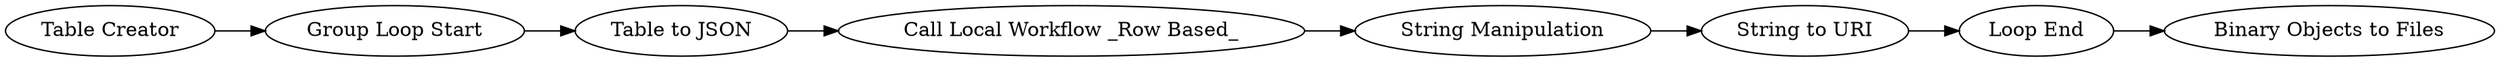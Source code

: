 digraph {
	44 -> 47
	41 -> 39
	43 -> 41
	39 -> 45
	46 -> 44
	40 -> 43
	45 -> 46
	43 [label="Group Loop Start"]
	44 [label="Loop End"]
	41 [label="Table to JSON"]
	46 [label="String to URI"]
	47 [label="Binary Objects to Files"]
	40 [label="Table Creator"]
	39 [label="Call Local Workflow _Row Based_"]
	45 [label="String Manipulation"]
	rankdir=LR
}
